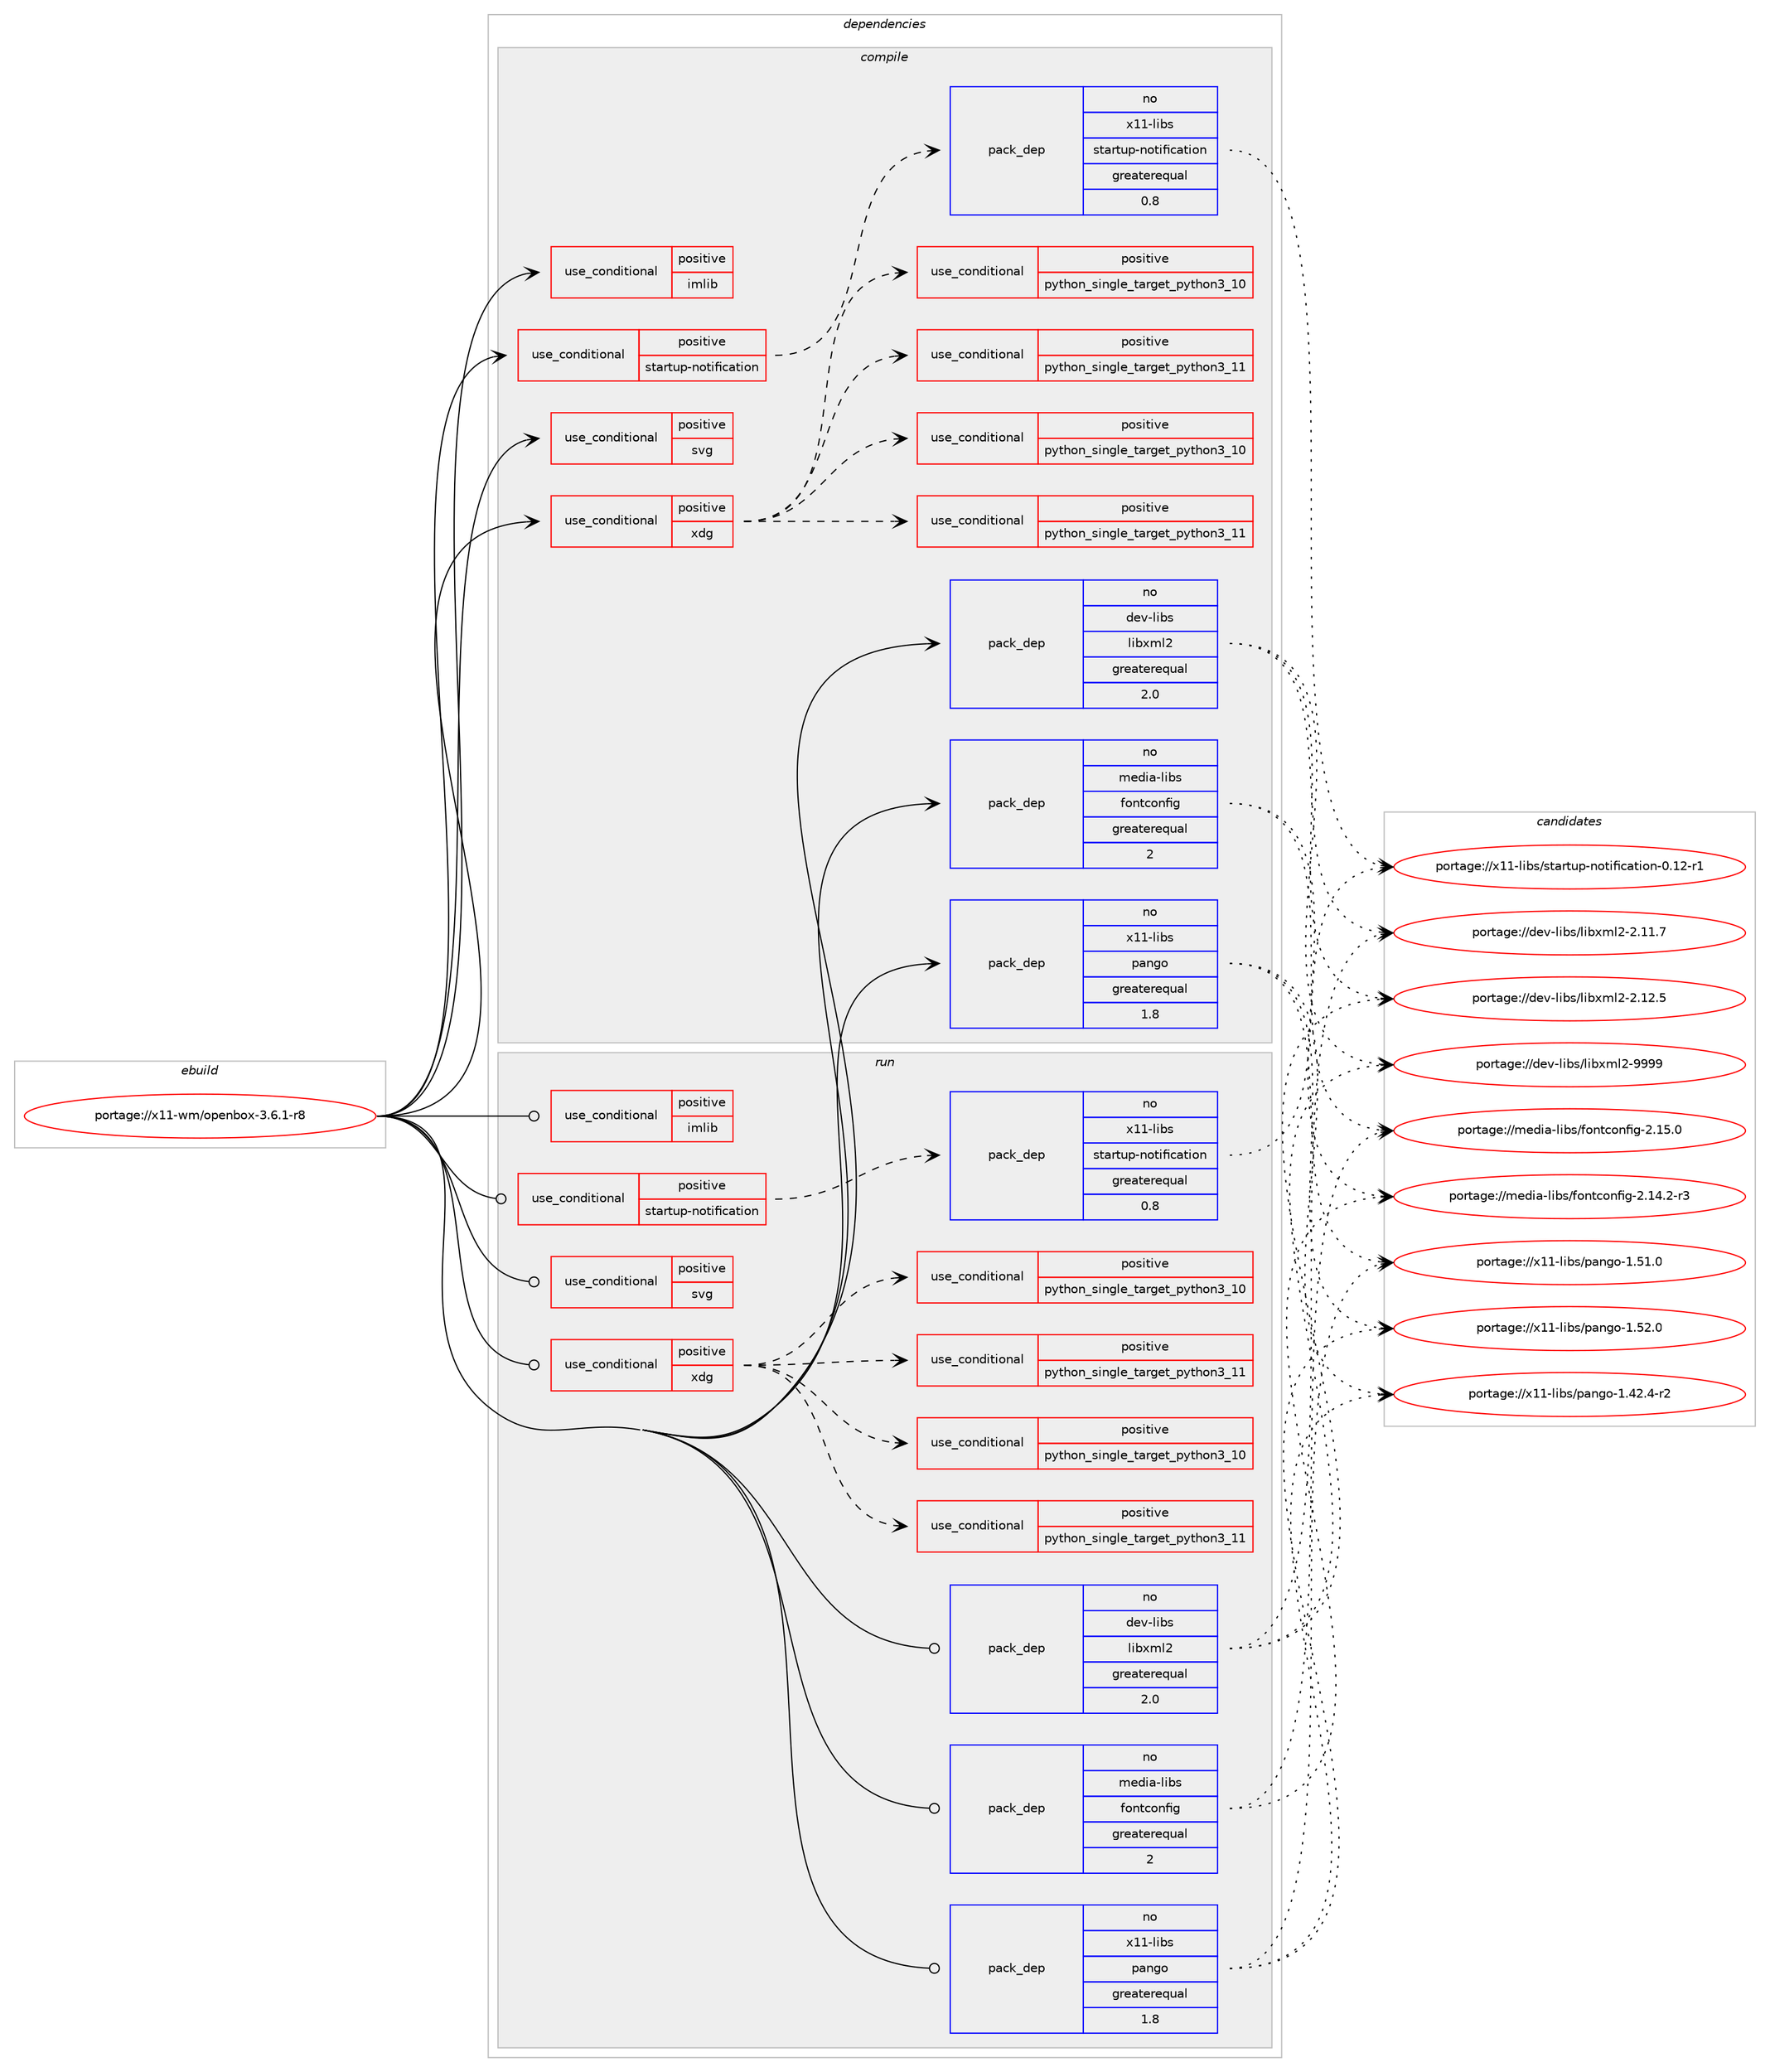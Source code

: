 digraph prolog {

# *************
# Graph options
# *************

newrank=true;
concentrate=true;
compound=true;
graph [rankdir=LR,fontname=Helvetica,fontsize=10,ranksep=1.5];#, ranksep=2.5, nodesep=0.2];
edge  [arrowhead=vee];
node  [fontname=Helvetica,fontsize=10];

# **********
# The ebuild
# **********

subgraph cluster_leftcol {
color=gray;
rank=same;
label=<<i>ebuild</i>>;
id [label="portage://x11-wm/openbox-3.6.1-r8", color=red, width=4, href="../x11-wm/openbox-3.6.1-r8.svg"];
}

# ****************
# The dependencies
# ****************

subgraph cluster_midcol {
color=gray;
label=<<i>dependencies</i>>;
subgraph cluster_compile {
fillcolor="#eeeeee";
style=filled;
label=<<i>compile</i>>;
subgraph cond13271 {
dependency19472 [label=<<TABLE BORDER="0" CELLBORDER="1" CELLSPACING="0" CELLPADDING="4"><TR><TD ROWSPAN="3" CELLPADDING="10">use_conditional</TD></TR><TR><TD>positive</TD></TR><TR><TD>imlib</TD></TR></TABLE>>, shape=none, color=red];
# *** BEGIN UNKNOWN DEPENDENCY TYPE (TODO) ***
# dependency19472 -> package_dependency(portage://x11-wm/openbox-3.6.1-r8,install,no,media-libs,imlib2,none,[,,],[],[])
# *** END UNKNOWN DEPENDENCY TYPE (TODO) ***

}
id:e -> dependency19472:w [weight=20,style="solid",arrowhead="vee"];
subgraph cond13272 {
dependency19473 [label=<<TABLE BORDER="0" CELLBORDER="1" CELLSPACING="0" CELLPADDING="4"><TR><TD ROWSPAN="3" CELLPADDING="10">use_conditional</TD></TR><TR><TD>positive</TD></TR><TR><TD>startup-notification</TD></TR></TABLE>>, shape=none, color=red];
subgraph pack5937 {
dependency19474 [label=<<TABLE BORDER="0" CELLBORDER="1" CELLSPACING="0" CELLPADDING="4" WIDTH="220"><TR><TD ROWSPAN="6" CELLPADDING="30">pack_dep</TD></TR><TR><TD WIDTH="110">no</TD></TR><TR><TD>x11-libs</TD></TR><TR><TD>startup-notification</TD></TR><TR><TD>greaterequal</TD></TR><TR><TD>0.8</TD></TR></TABLE>>, shape=none, color=blue];
}
dependency19473:e -> dependency19474:w [weight=20,style="dashed",arrowhead="vee"];
}
id:e -> dependency19473:w [weight=20,style="solid",arrowhead="vee"];
subgraph cond13273 {
dependency19475 [label=<<TABLE BORDER="0" CELLBORDER="1" CELLSPACING="0" CELLPADDING="4"><TR><TD ROWSPAN="3" CELLPADDING="10">use_conditional</TD></TR><TR><TD>positive</TD></TR><TR><TD>svg</TD></TR></TABLE>>, shape=none, color=red];
# *** BEGIN UNKNOWN DEPENDENCY TYPE (TODO) ***
# dependency19475 -> package_dependency(portage://x11-wm/openbox-3.6.1-r8,install,no,gnome-base,librsvg,none,[,,],[slot(2)],[])
# *** END UNKNOWN DEPENDENCY TYPE (TODO) ***

}
id:e -> dependency19475:w [weight=20,style="solid",arrowhead="vee"];
subgraph cond13274 {
dependency19476 [label=<<TABLE BORDER="0" CELLBORDER="1" CELLSPACING="0" CELLPADDING="4"><TR><TD ROWSPAN="3" CELLPADDING="10">use_conditional</TD></TR><TR><TD>positive</TD></TR><TR><TD>xdg</TD></TR></TABLE>>, shape=none, color=red];
subgraph cond13275 {
dependency19477 [label=<<TABLE BORDER="0" CELLBORDER="1" CELLSPACING="0" CELLPADDING="4"><TR><TD ROWSPAN="3" CELLPADDING="10">use_conditional</TD></TR><TR><TD>positive</TD></TR><TR><TD>python_single_target_python3_10</TD></TR></TABLE>>, shape=none, color=red];
# *** BEGIN UNKNOWN DEPENDENCY TYPE (TODO) ***
# dependency19477 -> package_dependency(portage://x11-wm/openbox-3.6.1-r8,install,no,dev-lang,python,none,[,,],[slot(3.10)],[])
# *** END UNKNOWN DEPENDENCY TYPE (TODO) ***

}
dependency19476:e -> dependency19477:w [weight=20,style="dashed",arrowhead="vee"];
subgraph cond13276 {
dependency19478 [label=<<TABLE BORDER="0" CELLBORDER="1" CELLSPACING="0" CELLPADDING="4"><TR><TD ROWSPAN="3" CELLPADDING="10">use_conditional</TD></TR><TR><TD>positive</TD></TR><TR><TD>python_single_target_python3_11</TD></TR></TABLE>>, shape=none, color=red];
# *** BEGIN UNKNOWN DEPENDENCY TYPE (TODO) ***
# dependency19478 -> package_dependency(portage://x11-wm/openbox-3.6.1-r8,install,no,dev-lang,python,none,[,,],[slot(3.11)],[])
# *** END UNKNOWN DEPENDENCY TYPE (TODO) ***

}
dependency19476:e -> dependency19478:w [weight=20,style="dashed",arrowhead="vee"];
subgraph cond13277 {
dependency19479 [label=<<TABLE BORDER="0" CELLBORDER="1" CELLSPACING="0" CELLPADDING="4"><TR><TD ROWSPAN="3" CELLPADDING="10">use_conditional</TD></TR><TR><TD>positive</TD></TR><TR><TD>python_single_target_python3_10</TD></TR></TABLE>>, shape=none, color=red];
# *** BEGIN UNKNOWN DEPENDENCY TYPE (TODO) ***
# dependency19479 -> package_dependency(portage://x11-wm/openbox-3.6.1-r8,install,no,dev-python,pyxdg,none,[,,],[],[use(enable(python_targets_python3_10),negative)])
# *** END UNKNOWN DEPENDENCY TYPE (TODO) ***

}
dependency19476:e -> dependency19479:w [weight=20,style="dashed",arrowhead="vee"];
subgraph cond13278 {
dependency19480 [label=<<TABLE BORDER="0" CELLBORDER="1" CELLSPACING="0" CELLPADDING="4"><TR><TD ROWSPAN="3" CELLPADDING="10">use_conditional</TD></TR><TR><TD>positive</TD></TR><TR><TD>python_single_target_python3_11</TD></TR></TABLE>>, shape=none, color=red];
# *** BEGIN UNKNOWN DEPENDENCY TYPE (TODO) ***
# dependency19480 -> package_dependency(portage://x11-wm/openbox-3.6.1-r8,install,no,dev-python,pyxdg,none,[,,],[],[use(enable(python_targets_python3_11),negative)])
# *** END UNKNOWN DEPENDENCY TYPE (TODO) ***

}
dependency19476:e -> dependency19480:w [weight=20,style="dashed",arrowhead="vee"];
}
id:e -> dependency19476:w [weight=20,style="solid",arrowhead="vee"];
# *** BEGIN UNKNOWN DEPENDENCY TYPE (TODO) ***
# id -> package_dependency(portage://x11-wm/openbox-3.6.1-r8,install,no,dev-libs,glib,none,[,,],[slot(2)],[])
# *** END UNKNOWN DEPENDENCY TYPE (TODO) ***

subgraph pack5938 {
dependency19481 [label=<<TABLE BORDER="0" CELLBORDER="1" CELLSPACING="0" CELLPADDING="4" WIDTH="220"><TR><TD ROWSPAN="6" CELLPADDING="30">pack_dep</TD></TR><TR><TD WIDTH="110">no</TD></TR><TR><TD>dev-libs</TD></TR><TR><TD>libxml2</TD></TR><TR><TD>greaterequal</TD></TR><TR><TD>2.0</TD></TR></TABLE>>, shape=none, color=blue];
}
id:e -> dependency19481:w [weight=20,style="solid",arrowhead="vee"];
subgraph pack5939 {
dependency19482 [label=<<TABLE BORDER="0" CELLBORDER="1" CELLSPACING="0" CELLPADDING="4" WIDTH="220"><TR><TD ROWSPAN="6" CELLPADDING="30">pack_dep</TD></TR><TR><TD WIDTH="110">no</TD></TR><TR><TD>media-libs</TD></TR><TR><TD>fontconfig</TD></TR><TR><TD>greaterequal</TD></TR><TR><TD>2</TD></TR></TABLE>>, shape=none, color=blue];
}
id:e -> dependency19482:w [weight=20,style="solid",arrowhead="vee"];
# *** BEGIN UNKNOWN DEPENDENCY TYPE (TODO) ***
# id -> package_dependency(portage://x11-wm/openbox-3.6.1-r8,install,no,x11-base,xorg-proto,none,[,,],[],[])
# *** END UNKNOWN DEPENDENCY TYPE (TODO) ***

# *** BEGIN UNKNOWN DEPENDENCY TYPE (TODO) ***
# id -> package_dependency(portage://x11-wm/openbox-3.6.1-r8,install,no,x11-libs,cairo,none,[,,],[],[])
# *** END UNKNOWN DEPENDENCY TYPE (TODO) ***

# *** BEGIN UNKNOWN DEPENDENCY TYPE (TODO) ***
# id -> package_dependency(portage://x11-wm/openbox-3.6.1-r8,install,no,x11-libs,libXau,none,[,,],[],[])
# *** END UNKNOWN DEPENDENCY TYPE (TODO) ***

# *** BEGIN UNKNOWN DEPENDENCY TYPE (TODO) ***
# id -> package_dependency(portage://x11-wm/openbox-3.6.1-r8,install,no,x11-libs,libXcursor,none,[,,],[],[])
# *** END UNKNOWN DEPENDENCY TYPE (TODO) ***

# *** BEGIN UNKNOWN DEPENDENCY TYPE (TODO) ***
# id -> package_dependency(portage://x11-wm/openbox-3.6.1-r8,install,no,x11-libs,libXext,none,[,,],[],[])
# *** END UNKNOWN DEPENDENCY TYPE (TODO) ***

# *** BEGIN UNKNOWN DEPENDENCY TYPE (TODO) ***
# id -> package_dependency(portage://x11-wm/openbox-3.6.1-r8,install,no,x11-libs,libXft,none,[,,],[],[])
# *** END UNKNOWN DEPENDENCY TYPE (TODO) ***

# *** BEGIN UNKNOWN DEPENDENCY TYPE (TODO) ***
# id -> package_dependency(portage://x11-wm/openbox-3.6.1-r8,install,no,x11-libs,libXinerama,none,[,,],[],[])
# *** END UNKNOWN DEPENDENCY TYPE (TODO) ***

# *** BEGIN UNKNOWN DEPENDENCY TYPE (TODO) ***
# id -> package_dependency(portage://x11-wm/openbox-3.6.1-r8,install,no,x11-libs,libXrandr,none,[,,],[],[])
# *** END UNKNOWN DEPENDENCY TYPE (TODO) ***

# *** BEGIN UNKNOWN DEPENDENCY TYPE (TODO) ***
# id -> package_dependency(portage://x11-wm/openbox-3.6.1-r8,install,no,x11-libs,libXt,none,[,,],[],[])
# *** END UNKNOWN DEPENDENCY TYPE (TODO) ***

subgraph pack5940 {
dependency19483 [label=<<TABLE BORDER="0" CELLBORDER="1" CELLSPACING="0" CELLPADDING="4" WIDTH="220"><TR><TD ROWSPAN="6" CELLPADDING="30">pack_dep</TD></TR><TR><TD WIDTH="110">no</TD></TR><TR><TD>x11-libs</TD></TR><TR><TD>pango</TD></TR><TR><TD>greaterequal</TD></TR><TR><TD>1.8</TD></TR></TABLE>>, shape=none, color=blue];
}
id:e -> dependency19483:w [weight=20,style="solid",arrowhead="vee"];
}
subgraph cluster_compileandrun {
fillcolor="#eeeeee";
style=filled;
label=<<i>compile and run</i>>;
}
subgraph cluster_run {
fillcolor="#eeeeee";
style=filled;
label=<<i>run</i>>;
subgraph cond13279 {
dependency19484 [label=<<TABLE BORDER="0" CELLBORDER="1" CELLSPACING="0" CELLPADDING="4"><TR><TD ROWSPAN="3" CELLPADDING="10">use_conditional</TD></TR><TR><TD>positive</TD></TR><TR><TD>imlib</TD></TR></TABLE>>, shape=none, color=red];
# *** BEGIN UNKNOWN DEPENDENCY TYPE (TODO) ***
# dependency19484 -> package_dependency(portage://x11-wm/openbox-3.6.1-r8,run,no,media-libs,imlib2,none,[,,],[],[])
# *** END UNKNOWN DEPENDENCY TYPE (TODO) ***

}
id:e -> dependency19484:w [weight=20,style="solid",arrowhead="odot"];
subgraph cond13280 {
dependency19485 [label=<<TABLE BORDER="0" CELLBORDER="1" CELLSPACING="0" CELLPADDING="4"><TR><TD ROWSPAN="3" CELLPADDING="10">use_conditional</TD></TR><TR><TD>positive</TD></TR><TR><TD>startup-notification</TD></TR></TABLE>>, shape=none, color=red];
subgraph pack5941 {
dependency19486 [label=<<TABLE BORDER="0" CELLBORDER="1" CELLSPACING="0" CELLPADDING="4" WIDTH="220"><TR><TD ROWSPAN="6" CELLPADDING="30">pack_dep</TD></TR><TR><TD WIDTH="110">no</TD></TR><TR><TD>x11-libs</TD></TR><TR><TD>startup-notification</TD></TR><TR><TD>greaterequal</TD></TR><TR><TD>0.8</TD></TR></TABLE>>, shape=none, color=blue];
}
dependency19485:e -> dependency19486:w [weight=20,style="dashed",arrowhead="vee"];
}
id:e -> dependency19485:w [weight=20,style="solid",arrowhead="odot"];
subgraph cond13281 {
dependency19487 [label=<<TABLE BORDER="0" CELLBORDER="1" CELLSPACING="0" CELLPADDING="4"><TR><TD ROWSPAN="3" CELLPADDING="10">use_conditional</TD></TR><TR><TD>positive</TD></TR><TR><TD>svg</TD></TR></TABLE>>, shape=none, color=red];
# *** BEGIN UNKNOWN DEPENDENCY TYPE (TODO) ***
# dependency19487 -> package_dependency(portage://x11-wm/openbox-3.6.1-r8,run,no,gnome-base,librsvg,none,[,,],[slot(2)],[])
# *** END UNKNOWN DEPENDENCY TYPE (TODO) ***

}
id:e -> dependency19487:w [weight=20,style="solid",arrowhead="odot"];
subgraph cond13282 {
dependency19488 [label=<<TABLE BORDER="0" CELLBORDER="1" CELLSPACING="0" CELLPADDING="4"><TR><TD ROWSPAN="3" CELLPADDING="10">use_conditional</TD></TR><TR><TD>positive</TD></TR><TR><TD>xdg</TD></TR></TABLE>>, shape=none, color=red];
subgraph cond13283 {
dependency19489 [label=<<TABLE BORDER="0" CELLBORDER="1" CELLSPACING="0" CELLPADDING="4"><TR><TD ROWSPAN="3" CELLPADDING="10">use_conditional</TD></TR><TR><TD>positive</TD></TR><TR><TD>python_single_target_python3_10</TD></TR></TABLE>>, shape=none, color=red];
# *** BEGIN UNKNOWN DEPENDENCY TYPE (TODO) ***
# dependency19489 -> package_dependency(portage://x11-wm/openbox-3.6.1-r8,run,no,dev-lang,python,none,[,,],[slot(3.10)],[])
# *** END UNKNOWN DEPENDENCY TYPE (TODO) ***

}
dependency19488:e -> dependency19489:w [weight=20,style="dashed",arrowhead="vee"];
subgraph cond13284 {
dependency19490 [label=<<TABLE BORDER="0" CELLBORDER="1" CELLSPACING="0" CELLPADDING="4"><TR><TD ROWSPAN="3" CELLPADDING="10">use_conditional</TD></TR><TR><TD>positive</TD></TR><TR><TD>python_single_target_python3_11</TD></TR></TABLE>>, shape=none, color=red];
# *** BEGIN UNKNOWN DEPENDENCY TYPE (TODO) ***
# dependency19490 -> package_dependency(portage://x11-wm/openbox-3.6.1-r8,run,no,dev-lang,python,none,[,,],[slot(3.11)],[])
# *** END UNKNOWN DEPENDENCY TYPE (TODO) ***

}
dependency19488:e -> dependency19490:w [weight=20,style="dashed",arrowhead="vee"];
subgraph cond13285 {
dependency19491 [label=<<TABLE BORDER="0" CELLBORDER="1" CELLSPACING="0" CELLPADDING="4"><TR><TD ROWSPAN="3" CELLPADDING="10">use_conditional</TD></TR><TR><TD>positive</TD></TR><TR><TD>python_single_target_python3_10</TD></TR></TABLE>>, shape=none, color=red];
# *** BEGIN UNKNOWN DEPENDENCY TYPE (TODO) ***
# dependency19491 -> package_dependency(portage://x11-wm/openbox-3.6.1-r8,run,no,dev-python,pyxdg,none,[,,],[],[use(enable(python_targets_python3_10),negative)])
# *** END UNKNOWN DEPENDENCY TYPE (TODO) ***

}
dependency19488:e -> dependency19491:w [weight=20,style="dashed",arrowhead="vee"];
subgraph cond13286 {
dependency19492 [label=<<TABLE BORDER="0" CELLBORDER="1" CELLSPACING="0" CELLPADDING="4"><TR><TD ROWSPAN="3" CELLPADDING="10">use_conditional</TD></TR><TR><TD>positive</TD></TR><TR><TD>python_single_target_python3_11</TD></TR></TABLE>>, shape=none, color=red];
# *** BEGIN UNKNOWN DEPENDENCY TYPE (TODO) ***
# dependency19492 -> package_dependency(portage://x11-wm/openbox-3.6.1-r8,run,no,dev-python,pyxdg,none,[,,],[],[use(enable(python_targets_python3_11),negative)])
# *** END UNKNOWN DEPENDENCY TYPE (TODO) ***

}
dependency19488:e -> dependency19492:w [weight=20,style="dashed",arrowhead="vee"];
}
id:e -> dependency19488:w [weight=20,style="solid",arrowhead="odot"];
# *** BEGIN UNKNOWN DEPENDENCY TYPE (TODO) ***
# id -> package_dependency(portage://x11-wm/openbox-3.6.1-r8,run,no,dev-libs,glib,none,[,,],[slot(2)],[])
# *** END UNKNOWN DEPENDENCY TYPE (TODO) ***

subgraph pack5942 {
dependency19493 [label=<<TABLE BORDER="0" CELLBORDER="1" CELLSPACING="0" CELLPADDING="4" WIDTH="220"><TR><TD ROWSPAN="6" CELLPADDING="30">pack_dep</TD></TR><TR><TD WIDTH="110">no</TD></TR><TR><TD>dev-libs</TD></TR><TR><TD>libxml2</TD></TR><TR><TD>greaterequal</TD></TR><TR><TD>2.0</TD></TR></TABLE>>, shape=none, color=blue];
}
id:e -> dependency19493:w [weight=20,style="solid",arrowhead="odot"];
subgraph pack5943 {
dependency19494 [label=<<TABLE BORDER="0" CELLBORDER="1" CELLSPACING="0" CELLPADDING="4" WIDTH="220"><TR><TD ROWSPAN="6" CELLPADDING="30">pack_dep</TD></TR><TR><TD WIDTH="110">no</TD></TR><TR><TD>media-libs</TD></TR><TR><TD>fontconfig</TD></TR><TR><TD>greaterequal</TD></TR><TR><TD>2</TD></TR></TABLE>>, shape=none, color=blue];
}
id:e -> dependency19494:w [weight=20,style="solid",arrowhead="odot"];
# *** BEGIN UNKNOWN DEPENDENCY TYPE (TODO) ***
# id -> package_dependency(portage://x11-wm/openbox-3.6.1-r8,run,no,x11-libs,cairo,none,[,,],[],[])
# *** END UNKNOWN DEPENDENCY TYPE (TODO) ***

# *** BEGIN UNKNOWN DEPENDENCY TYPE (TODO) ***
# id -> package_dependency(portage://x11-wm/openbox-3.6.1-r8,run,no,x11-libs,libXau,none,[,,],[],[])
# *** END UNKNOWN DEPENDENCY TYPE (TODO) ***

# *** BEGIN UNKNOWN DEPENDENCY TYPE (TODO) ***
# id -> package_dependency(portage://x11-wm/openbox-3.6.1-r8,run,no,x11-libs,libXcursor,none,[,,],[],[])
# *** END UNKNOWN DEPENDENCY TYPE (TODO) ***

# *** BEGIN UNKNOWN DEPENDENCY TYPE (TODO) ***
# id -> package_dependency(portage://x11-wm/openbox-3.6.1-r8,run,no,x11-libs,libXext,none,[,,],[],[])
# *** END UNKNOWN DEPENDENCY TYPE (TODO) ***

# *** BEGIN UNKNOWN DEPENDENCY TYPE (TODO) ***
# id -> package_dependency(portage://x11-wm/openbox-3.6.1-r8,run,no,x11-libs,libXft,none,[,,],[],[])
# *** END UNKNOWN DEPENDENCY TYPE (TODO) ***

# *** BEGIN UNKNOWN DEPENDENCY TYPE (TODO) ***
# id -> package_dependency(portage://x11-wm/openbox-3.6.1-r8,run,no,x11-libs,libXinerama,none,[,,],[],[])
# *** END UNKNOWN DEPENDENCY TYPE (TODO) ***

# *** BEGIN UNKNOWN DEPENDENCY TYPE (TODO) ***
# id -> package_dependency(portage://x11-wm/openbox-3.6.1-r8,run,no,x11-libs,libXrandr,none,[,,],[],[])
# *** END UNKNOWN DEPENDENCY TYPE (TODO) ***

# *** BEGIN UNKNOWN DEPENDENCY TYPE (TODO) ***
# id -> package_dependency(portage://x11-wm/openbox-3.6.1-r8,run,no,x11-libs,libXt,none,[,,],[],[])
# *** END UNKNOWN DEPENDENCY TYPE (TODO) ***

subgraph pack5944 {
dependency19495 [label=<<TABLE BORDER="0" CELLBORDER="1" CELLSPACING="0" CELLPADDING="4" WIDTH="220"><TR><TD ROWSPAN="6" CELLPADDING="30">pack_dep</TD></TR><TR><TD WIDTH="110">no</TD></TR><TR><TD>x11-libs</TD></TR><TR><TD>pango</TD></TR><TR><TD>greaterequal</TD></TR><TR><TD>1.8</TD></TR></TABLE>>, shape=none, color=blue];
}
id:e -> dependency19495:w [weight=20,style="solid",arrowhead="odot"];
}
}

# **************
# The candidates
# **************

subgraph cluster_choices {
rank=same;
color=gray;
label=<<i>candidates</i>>;

subgraph choice5937 {
color=black;
nodesep=1;
choice12049494510810598115471151169711411611711245110111116105102105999711610511111045484649504511449 [label="portage://x11-libs/startup-notification-0.12-r1", color=red, width=4,href="../x11-libs/startup-notification-0.12-r1.svg"];
dependency19474:e -> choice12049494510810598115471151169711411611711245110111116105102105999711610511111045484649504511449:w [style=dotted,weight="100"];
}
subgraph choice5938 {
color=black;
nodesep=1;
choice100101118451081059811547108105981201091085045504649494655 [label="portage://dev-libs/libxml2-2.11.7", color=red, width=4,href="../dev-libs/libxml2-2.11.7.svg"];
choice100101118451081059811547108105981201091085045504649504653 [label="portage://dev-libs/libxml2-2.12.5", color=red, width=4,href="../dev-libs/libxml2-2.12.5.svg"];
choice10010111845108105981154710810598120109108504557575757 [label="portage://dev-libs/libxml2-9999", color=red, width=4,href="../dev-libs/libxml2-9999.svg"];
dependency19481:e -> choice100101118451081059811547108105981201091085045504649494655:w [style=dotted,weight="100"];
dependency19481:e -> choice100101118451081059811547108105981201091085045504649504653:w [style=dotted,weight="100"];
dependency19481:e -> choice10010111845108105981154710810598120109108504557575757:w [style=dotted,weight="100"];
}
subgraph choice5939 {
color=black;
nodesep=1;
choice1091011001059745108105981154710211111011699111110102105103455046495246504511451 [label="portage://media-libs/fontconfig-2.14.2-r3", color=red, width=4,href="../media-libs/fontconfig-2.14.2-r3.svg"];
choice109101100105974510810598115471021111101169911111010210510345504649534648 [label="portage://media-libs/fontconfig-2.15.0", color=red, width=4,href="../media-libs/fontconfig-2.15.0.svg"];
dependency19482:e -> choice1091011001059745108105981154710211111011699111110102105103455046495246504511451:w [style=dotted,weight="100"];
dependency19482:e -> choice109101100105974510810598115471021111101169911111010210510345504649534648:w [style=dotted,weight="100"];
}
subgraph choice5940 {
color=black;
nodesep=1;
choice120494945108105981154711297110103111454946525046524511450 [label="portage://x11-libs/pango-1.42.4-r2", color=red, width=4,href="../x11-libs/pango-1.42.4-r2.svg"];
choice12049494510810598115471129711010311145494653494648 [label="portage://x11-libs/pango-1.51.0", color=red, width=4,href="../x11-libs/pango-1.51.0.svg"];
choice12049494510810598115471129711010311145494653504648 [label="portage://x11-libs/pango-1.52.0", color=red, width=4,href="../x11-libs/pango-1.52.0.svg"];
dependency19483:e -> choice120494945108105981154711297110103111454946525046524511450:w [style=dotted,weight="100"];
dependency19483:e -> choice12049494510810598115471129711010311145494653494648:w [style=dotted,weight="100"];
dependency19483:e -> choice12049494510810598115471129711010311145494653504648:w [style=dotted,weight="100"];
}
subgraph choice5941 {
color=black;
nodesep=1;
choice12049494510810598115471151169711411611711245110111116105102105999711610511111045484649504511449 [label="portage://x11-libs/startup-notification-0.12-r1", color=red, width=4,href="../x11-libs/startup-notification-0.12-r1.svg"];
dependency19486:e -> choice12049494510810598115471151169711411611711245110111116105102105999711610511111045484649504511449:w [style=dotted,weight="100"];
}
subgraph choice5942 {
color=black;
nodesep=1;
choice100101118451081059811547108105981201091085045504649494655 [label="portage://dev-libs/libxml2-2.11.7", color=red, width=4,href="../dev-libs/libxml2-2.11.7.svg"];
choice100101118451081059811547108105981201091085045504649504653 [label="portage://dev-libs/libxml2-2.12.5", color=red, width=4,href="../dev-libs/libxml2-2.12.5.svg"];
choice10010111845108105981154710810598120109108504557575757 [label="portage://dev-libs/libxml2-9999", color=red, width=4,href="../dev-libs/libxml2-9999.svg"];
dependency19493:e -> choice100101118451081059811547108105981201091085045504649494655:w [style=dotted,weight="100"];
dependency19493:e -> choice100101118451081059811547108105981201091085045504649504653:w [style=dotted,weight="100"];
dependency19493:e -> choice10010111845108105981154710810598120109108504557575757:w [style=dotted,weight="100"];
}
subgraph choice5943 {
color=black;
nodesep=1;
choice1091011001059745108105981154710211111011699111110102105103455046495246504511451 [label="portage://media-libs/fontconfig-2.14.2-r3", color=red, width=4,href="../media-libs/fontconfig-2.14.2-r3.svg"];
choice109101100105974510810598115471021111101169911111010210510345504649534648 [label="portage://media-libs/fontconfig-2.15.0", color=red, width=4,href="../media-libs/fontconfig-2.15.0.svg"];
dependency19494:e -> choice1091011001059745108105981154710211111011699111110102105103455046495246504511451:w [style=dotted,weight="100"];
dependency19494:e -> choice109101100105974510810598115471021111101169911111010210510345504649534648:w [style=dotted,weight="100"];
}
subgraph choice5944 {
color=black;
nodesep=1;
choice120494945108105981154711297110103111454946525046524511450 [label="portage://x11-libs/pango-1.42.4-r2", color=red, width=4,href="../x11-libs/pango-1.42.4-r2.svg"];
choice12049494510810598115471129711010311145494653494648 [label="portage://x11-libs/pango-1.51.0", color=red, width=4,href="../x11-libs/pango-1.51.0.svg"];
choice12049494510810598115471129711010311145494653504648 [label="portage://x11-libs/pango-1.52.0", color=red, width=4,href="../x11-libs/pango-1.52.0.svg"];
dependency19495:e -> choice120494945108105981154711297110103111454946525046524511450:w [style=dotted,weight="100"];
dependency19495:e -> choice12049494510810598115471129711010311145494653494648:w [style=dotted,weight="100"];
dependency19495:e -> choice12049494510810598115471129711010311145494653504648:w [style=dotted,weight="100"];
}
}

}
